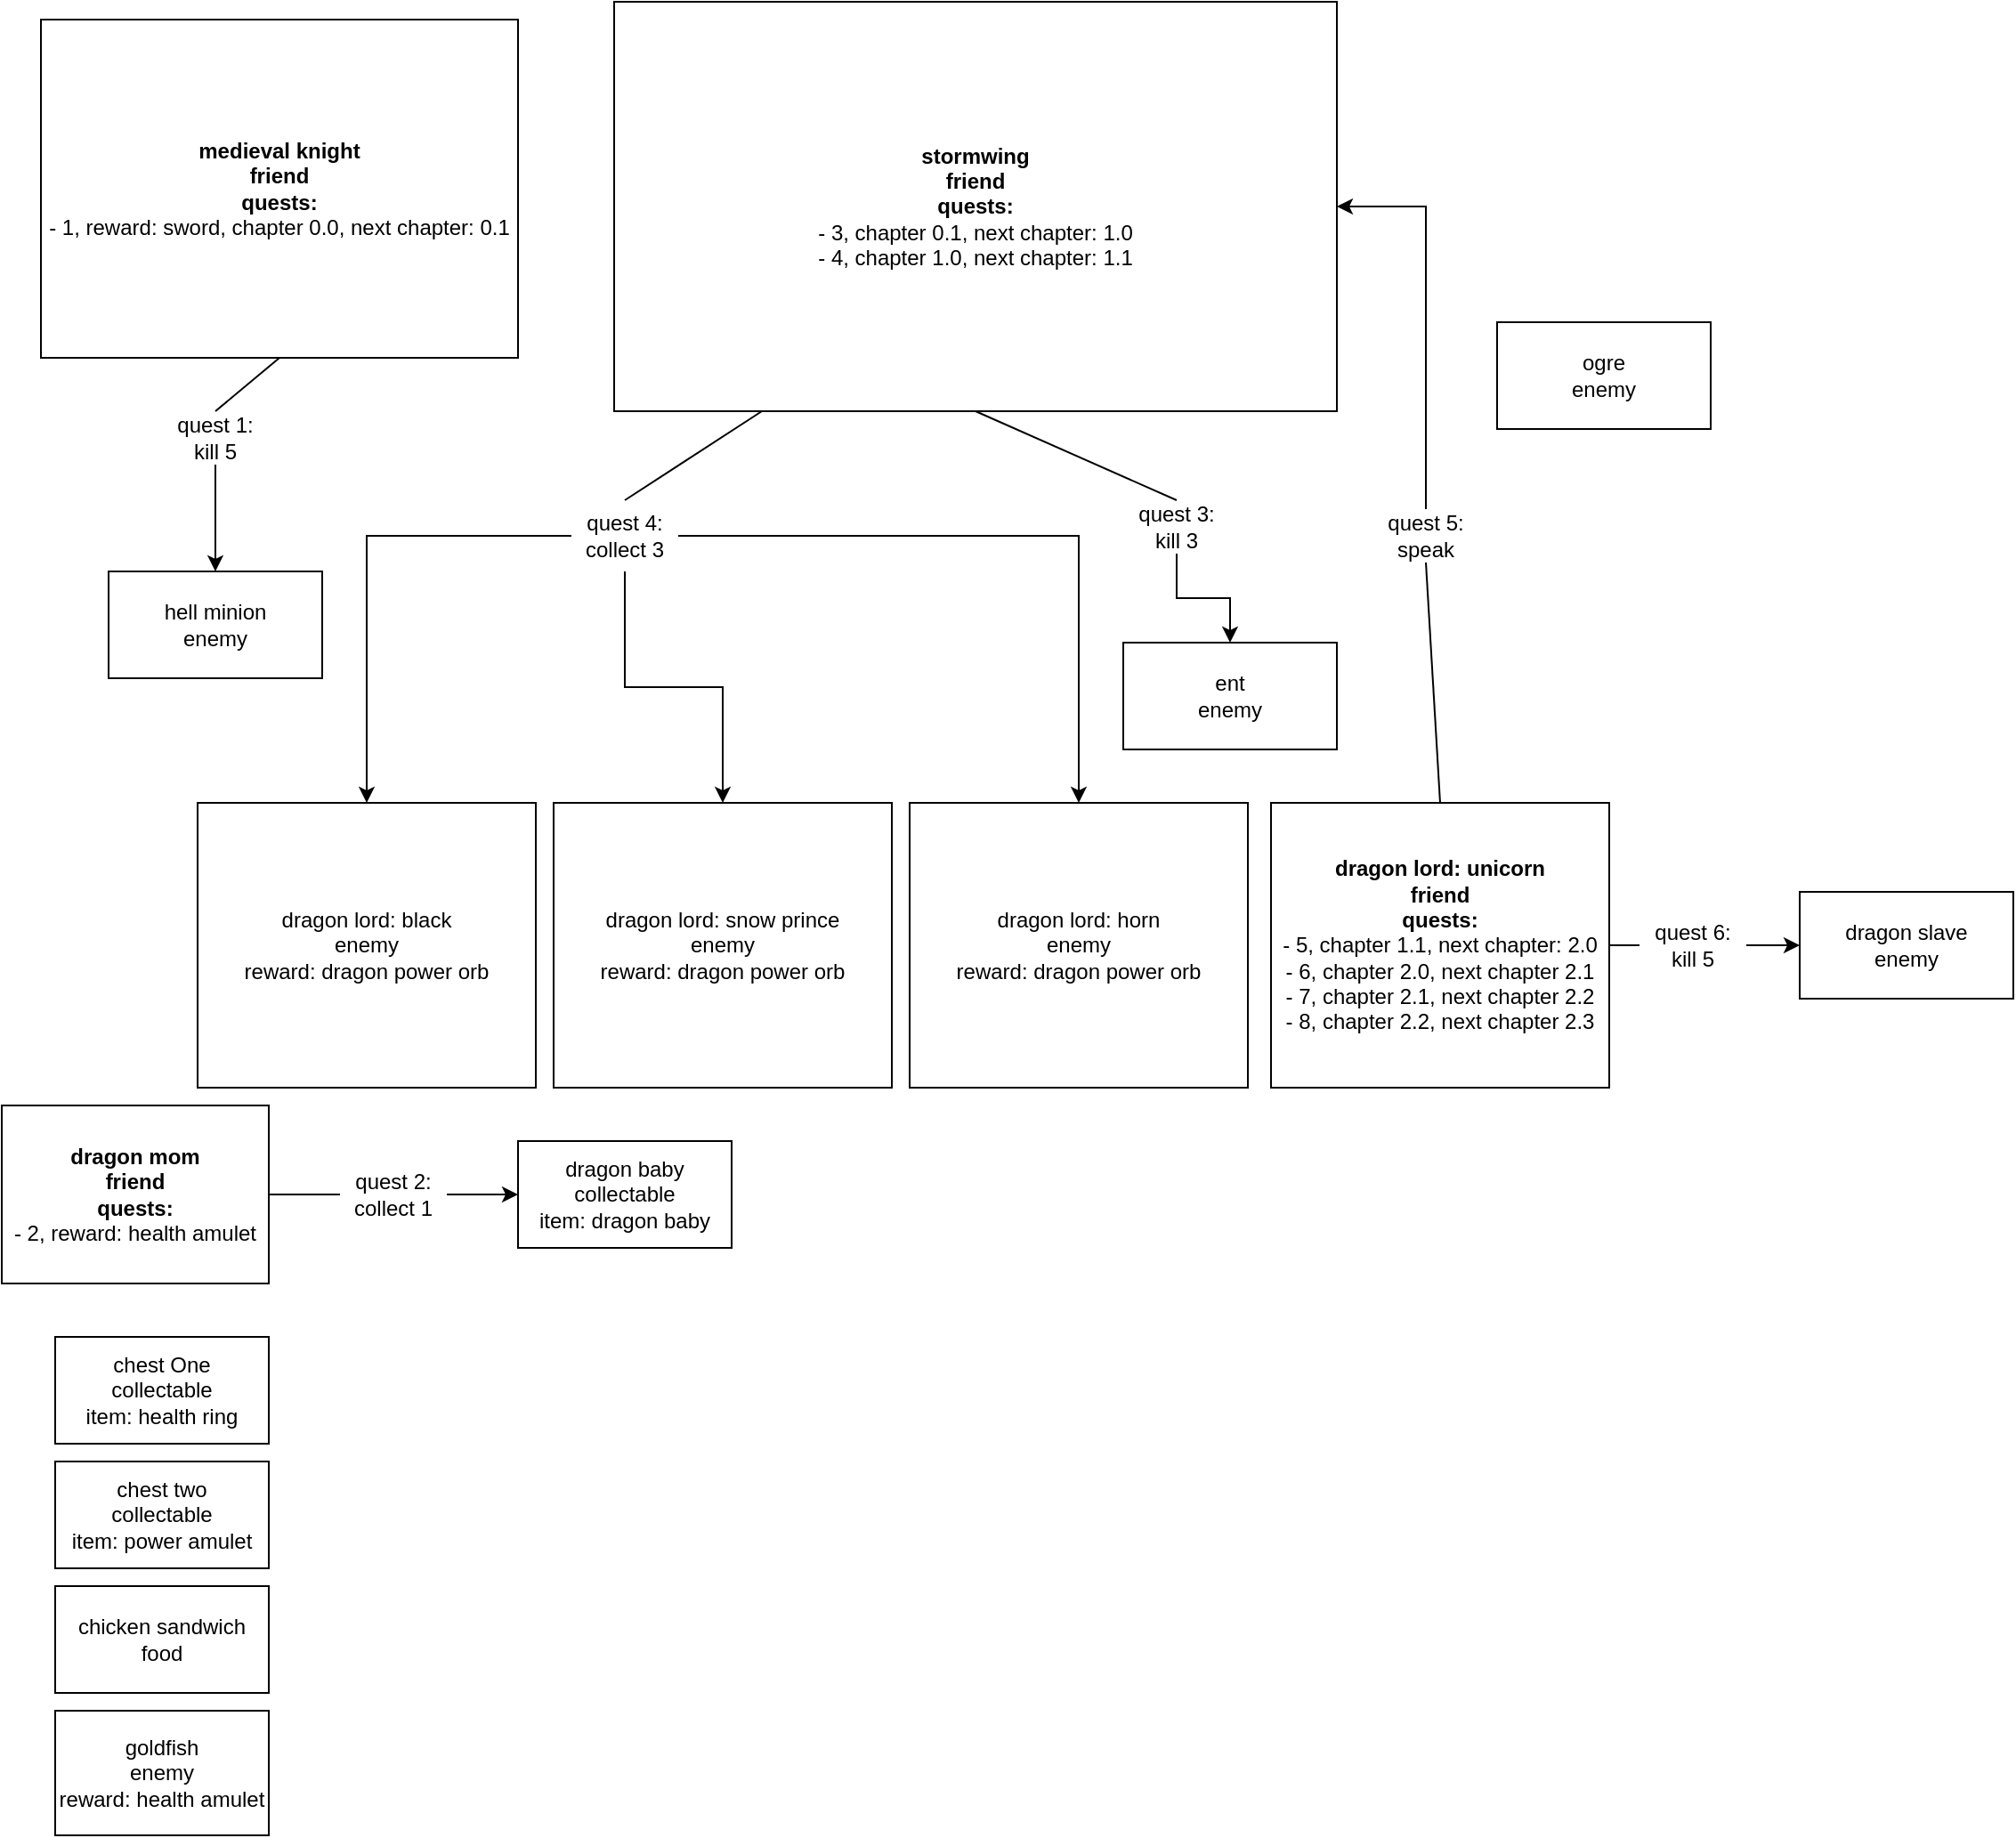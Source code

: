<mxfile version="24.6.4" type="device">
  <diagram name="1 oldal" id="Uiq4vRB8BfLM2qZy_Oot">
    <mxGraphModel dx="1362" dy="793" grid="1" gridSize="10" guides="1" tooltips="1" connect="1" arrows="1" fold="1" page="1" pageScale="1" pageWidth="827" pageHeight="1169" math="0" shadow="0">
      <root>
        <mxCell id="0" />
        <mxCell id="1" parent="0" />
        <mxCell id="io6slPMdRA6OT_VzWNtm-1" value="&lt;b&gt;medieval knight&lt;/b&gt;&lt;div&gt;&lt;b&gt;friend&lt;/b&gt;&lt;/div&gt;&lt;div&gt;&lt;b&gt;quests:&lt;/b&gt;&lt;/div&gt;&lt;div&gt;- 1, reward: sword, chapter 0.0, next chapter: 0.1&lt;/div&gt;" style="rounded=0;whiteSpace=wrap;html=1;" parent="1" vertex="1">
          <mxGeometry x="32" y="40" width="268" height="190" as="geometry" />
        </mxCell>
        <mxCell id="io6slPMdRA6OT_VzWNtm-2" value="&lt;b&gt;stormwing&lt;/b&gt;&lt;div&gt;&lt;b&gt;friend&lt;/b&gt;&lt;/div&gt;&lt;div&gt;&lt;b&gt;quests:&lt;/b&gt;&lt;/div&gt;&lt;div&gt;- 3, chapter 0.1, next chapter: 1.0&lt;/div&gt;&lt;div&gt;- 4, chapter 1.0, next chapter: 1.1&lt;/div&gt;" style="rounded=0;whiteSpace=wrap;html=1;" parent="1" vertex="1">
          <mxGeometry x="354" y="30" width="406" height="230" as="geometry" />
        </mxCell>
        <mxCell id="io6slPMdRA6OT_VzWNtm-3" value="&lt;div&gt;dragon lord: black&lt;/div&gt;&lt;div&gt;enemy&lt;/div&gt;&lt;div&gt;reward: dragon power orb&lt;/div&gt;" style="rounded=0;whiteSpace=wrap;html=1;" parent="1" vertex="1">
          <mxGeometry x="120" y="480" width="190" height="160" as="geometry" />
        </mxCell>
        <mxCell id="io6slPMdRA6OT_VzWNtm-4" value="&lt;div&gt;dragon lord: snow prince&lt;/div&gt;&lt;div&gt;enemy&lt;/div&gt;&lt;div&gt;reward: dragon power orb&lt;/div&gt;" style="rounded=0;whiteSpace=wrap;html=1;" parent="1" vertex="1">
          <mxGeometry x="320" y="480" width="190" height="160" as="geometry" />
        </mxCell>
        <mxCell id="io6slPMdRA6OT_VzWNtm-5" value="goldfish&lt;div&gt;enemy&lt;/div&gt;&lt;div&gt;reward: health amulet&lt;/div&gt;" style="rounded=0;whiteSpace=wrap;html=1;" parent="1" vertex="1">
          <mxGeometry x="40" y="990" width="120" height="70" as="geometry" />
        </mxCell>
        <mxCell id="io6slPMdRA6OT_VzWNtm-6" value="&lt;div&gt;dragon lord: horn&lt;/div&gt;&lt;div&gt;enemy&lt;/div&gt;&lt;div&gt;reward: dragon power orb&lt;/div&gt;" style="rounded=0;whiteSpace=wrap;html=1;" parent="1" vertex="1">
          <mxGeometry x="520" y="480" width="190" height="160" as="geometry" />
        </mxCell>
        <mxCell id="io6slPMdRA6OT_VzWNtm-7" value="&lt;b&gt;dragon mom&lt;/b&gt;&lt;div&gt;&lt;b&gt;friend&lt;/b&gt;&lt;/div&gt;&lt;div&gt;&lt;b&gt;quests:&lt;/b&gt;&lt;/div&gt;&lt;div&gt;- 2, reward: health amulet&lt;/div&gt;" style="rounded=0;whiteSpace=wrap;html=1;" parent="1" vertex="1">
          <mxGeometry x="10" y="650" width="150" height="100" as="geometry" />
        </mxCell>
        <mxCell id="gBDa-EU5gLYB8D9piGnj-2" style="edgeStyle=orthogonalEdgeStyle;rounded=0;orthogonalLoop=1;jettySize=auto;html=1;entryX=1;entryY=0.5;entryDx=0;entryDy=0;exitX=0.5;exitY=0;exitDx=0;exitDy=0;" edge="1" parent="1" source="gBDa-EU5gLYB8D9piGnj-3" target="io6slPMdRA6OT_VzWNtm-2">
          <mxGeometry relative="1" as="geometry" />
        </mxCell>
        <mxCell id="io6slPMdRA6OT_VzWNtm-8" value="&lt;b&gt;dragon lord: unicorn&lt;/b&gt;&lt;div&gt;&lt;b&gt;friend&lt;/b&gt;&lt;/div&gt;&lt;div&gt;&lt;b&gt;quests:&lt;/b&gt;&lt;/div&gt;&lt;div&gt;- 5, chapter 1.1, next chapter: 2.0&lt;/div&gt;&lt;div&gt;- 6, chapter 2.0, next chapter 2.1&lt;/div&gt;&lt;div&gt;- 7, chapter 2.1, next chapter 2.2&lt;/div&gt;&lt;div&gt;- 8, chapter 2.2, next chapter 2.3&lt;/div&gt;" style="rounded=0;whiteSpace=wrap;html=1;" parent="1" vertex="1">
          <mxGeometry x="723" y="480" width="190" height="160" as="geometry" />
        </mxCell>
        <mxCell id="io6slPMdRA6OT_VzWNtm-9" value="hell minion&lt;div&gt;enemy&lt;/div&gt;" style="rounded=0;whiteSpace=wrap;html=1;" parent="1" vertex="1">
          <mxGeometry x="70" y="350" width="120" height="60" as="geometry" />
        </mxCell>
        <mxCell id="io6slPMdRA6OT_VzWNtm-11" value="" style="edgeStyle=orthogonalEdgeStyle;rounded=0;orthogonalLoop=1;jettySize=auto;html=1;exitX=0.5;exitY=1;exitDx=0;exitDy=0;" parent="1" source="io6slPMdRA6OT_VzWNtm-14" target="io6slPMdRA6OT_VzWNtm-9" edge="1">
          <mxGeometry relative="1" as="geometry">
            <mxPoint x="100" y="100" as="sourcePoint" />
            <mxPoint x="102" y="135" as="targetPoint" />
          </mxGeometry>
        </mxCell>
        <mxCell id="io6slPMdRA6OT_VzWNtm-14" value="quest 1: kill 5" style="text;html=1;align=center;verticalAlign=middle;whiteSpace=wrap;rounded=0;" parent="1" vertex="1">
          <mxGeometry x="100" y="260" width="60" height="30" as="geometry" />
        </mxCell>
        <mxCell id="io6slPMdRA6OT_VzWNtm-18" value="" style="endArrow=none;html=1;rounded=0;entryX=0.5;entryY=1;entryDx=0;entryDy=0;exitX=0.5;exitY=0;exitDx=0;exitDy=0;" parent="1" source="io6slPMdRA6OT_VzWNtm-14" target="io6slPMdRA6OT_VzWNtm-1" edge="1">
          <mxGeometry width="50" height="50" relative="1" as="geometry">
            <mxPoint x="390" y="430" as="sourcePoint" />
            <mxPoint x="440" y="380" as="targetPoint" />
            <Array as="points" />
          </mxGeometry>
        </mxCell>
        <mxCell id="io6slPMdRA6OT_VzWNtm-20" value="ent&lt;div&gt;enemy&lt;/div&gt;" style="rounded=0;whiteSpace=wrap;html=1;" parent="1" vertex="1">
          <mxGeometry x="640" y="390" width="120" height="60" as="geometry" />
        </mxCell>
        <mxCell id="io6slPMdRA6OT_VzWNtm-21" value="" style="endArrow=none;html=1;rounded=0;entryX=0.5;entryY=1;entryDx=0;entryDy=0;exitX=0.5;exitY=0;exitDx=0;exitDy=0;" parent="1" source="io6slPMdRA6OT_VzWNtm-22" target="io6slPMdRA6OT_VzWNtm-2" edge="1">
          <mxGeometry width="50" height="50" relative="1" as="geometry">
            <mxPoint x="140" y="270" as="sourcePoint" />
            <mxPoint x="176" y="240" as="targetPoint" />
            <Array as="points" />
          </mxGeometry>
        </mxCell>
        <mxCell id="io6slPMdRA6OT_VzWNtm-25" value="" style="edgeStyle=orthogonalEdgeStyle;rounded=0;orthogonalLoop=1;jettySize=auto;html=1;" parent="1" source="io6slPMdRA6OT_VzWNtm-22" target="io6slPMdRA6OT_VzWNtm-20" edge="1">
          <mxGeometry relative="1" as="geometry" />
        </mxCell>
        <mxCell id="io6slPMdRA6OT_VzWNtm-22" value="quest 3: kill 3" style="text;html=1;align=center;verticalAlign=middle;whiteSpace=wrap;rounded=0;" parent="1" vertex="1">
          <mxGeometry x="640" y="310" width="60" height="30" as="geometry" />
        </mxCell>
        <mxCell id="io6slPMdRA6OT_VzWNtm-26" value="dragon baby&lt;div&gt;collectable&lt;/div&gt;&lt;div&gt;item: dragon baby&lt;/div&gt;" style="rounded=0;whiteSpace=wrap;html=1;" parent="1" vertex="1">
          <mxGeometry x="300" y="670" width="120" height="60" as="geometry" />
        </mxCell>
        <mxCell id="io6slPMdRA6OT_VzWNtm-27" value="&lt;div&gt;chest two&lt;/div&gt;&lt;div&gt;collectable&lt;/div&gt;&lt;div&gt;item: power amulet&lt;/div&gt;" style="rounded=0;whiteSpace=wrap;html=1;" parent="1" vertex="1">
          <mxGeometry x="40" y="850" width="120" height="60" as="geometry" />
        </mxCell>
        <mxCell id="io6slPMdRA6OT_VzWNtm-28" value="chest One&lt;div&gt;collectable&lt;/div&gt;&lt;div&gt;item: health ring&lt;/div&gt;" style="rounded=0;whiteSpace=wrap;html=1;" parent="1" vertex="1">
          <mxGeometry x="40" y="780" width="120" height="60" as="geometry" />
        </mxCell>
        <mxCell id="io6slPMdRA6OT_VzWNtm-29" value="" style="endArrow=none;html=1;rounded=0;exitX=1;exitY=0.5;exitDx=0;exitDy=0;entryX=0;entryY=0.5;entryDx=0;entryDy=0;" parent="1" source="io6slPMdRA6OT_VzWNtm-7" target="io6slPMdRA6OT_VzWNtm-30" edge="1">
          <mxGeometry width="50" height="50" relative="1" as="geometry">
            <mxPoint x="170" y="710" as="sourcePoint" />
            <mxPoint x="220" y="660" as="targetPoint" />
          </mxGeometry>
        </mxCell>
        <mxCell id="io6slPMdRA6OT_VzWNtm-31" style="edgeStyle=orthogonalEdgeStyle;rounded=0;orthogonalLoop=1;jettySize=auto;html=1;exitX=1;exitY=0.5;exitDx=0;exitDy=0;" parent="1" source="io6slPMdRA6OT_VzWNtm-30" target="io6slPMdRA6OT_VzWNtm-26" edge="1">
          <mxGeometry relative="1" as="geometry" />
        </mxCell>
        <mxCell id="io6slPMdRA6OT_VzWNtm-30" value="quest 2:&lt;div&gt;collect 1&lt;/div&gt;" style="text;html=1;align=center;verticalAlign=middle;whiteSpace=wrap;rounded=0;" parent="1" vertex="1">
          <mxGeometry x="200" y="685" width="60" height="30" as="geometry" />
        </mxCell>
        <mxCell id="io6slPMdRA6OT_VzWNtm-33" value="ogre&lt;div&gt;enemy&lt;/div&gt;" style="rounded=0;whiteSpace=wrap;html=1;" parent="1" vertex="1">
          <mxGeometry x="850" y="210" width="120" height="60" as="geometry" />
        </mxCell>
        <mxCell id="io6slPMdRA6OT_VzWNtm-34" value="dragon slave&lt;div&gt;enemy&lt;/div&gt;" style="rounded=0;whiteSpace=wrap;html=1;" parent="1" vertex="1">
          <mxGeometry x="1020" y="530" width="120" height="60" as="geometry" />
        </mxCell>
        <mxCell id="io6slPMdRA6OT_VzWNtm-35" value="chicken sandwich&lt;div&gt;food&lt;/div&gt;" style="rounded=0;whiteSpace=wrap;html=1;" parent="1" vertex="1">
          <mxGeometry x="40" y="920" width="120" height="60" as="geometry" />
        </mxCell>
        <mxCell id="KZHnJ-V21HNgsZF85aE5-1" value="" style="endArrow=none;html=1;rounded=0;exitX=0.5;exitY=0;exitDx=0;exitDy=0;" parent="1" source="KZHnJ-V21HNgsZF85aE5-2" edge="1">
          <mxGeometry width="50" height="50" relative="1" as="geometry">
            <mxPoint x="387" y="310" as="sourcePoint" />
            <mxPoint x="437" y="260" as="targetPoint" />
          </mxGeometry>
        </mxCell>
        <mxCell id="KZHnJ-V21HNgsZF85aE5-4" style="edgeStyle=orthogonalEdgeStyle;rounded=0;orthogonalLoop=1;jettySize=auto;html=1;" parent="1" source="KZHnJ-V21HNgsZF85aE5-2" target="io6slPMdRA6OT_VzWNtm-3" edge="1">
          <mxGeometry relative="1" as="geometry" />
        </mxCell>
        <mxCell id="KZHnJ-V21HNgsZF85aE5-5" style="edgeStyle=orthogonalEdgeStyle;rounded=0;orthogonalLoop=1;jettySize=auto;html=1;entryX=0.5;entryY=0;entryDx=0;entryDy=0;" parent="1" source="KZHnJ-V21HNgsZF85aE5-2" target="io6slPMdRA6OT_VzWNtm-4" edge="1">
          <mxGeometry relative="1" as="geometry" />
        </mxCell>
        <mxCell id="KZHnJ-V21HNgsZF85aE5-6" style="edgeStyle=orthogonalEdgeStyle;rounded=0;orthogonalLoop=1;jettySize=auto;html=1;" parent="1" source="KZHnJ-V21HNgsZF85aE5-2" target="io6slPMdRA6OT_VzWNtm-6" edge="1">
          <mxGeometry relative="1" as="geometry" />
        </mxCell>
        <mxCell id="KZHnJ-V21HNgsZF85aE5-2" value="quest 4: collect 3" style="text;html=1;align=center;verticalAlign=middle;whiteSpace=wrap;rounded=0;" parent="1" vertex="1">
          <mxGeometry x="330" y="310" width="60" height="40" as="geometry" />
        </mxCell>
        <mxCell id="gBDa-EU5gLYB8D9piGnj-3" value="quest 5: speak" style="text;html=1;align=center;verticalAlign=middle;whiteSpace=wrap;rounded=0;" vertex="1" parent="1">
          <mxGeometry x="780" y="315" width="60" height="30" as="geometry" />
        </mxCell>
        <mxCell id="gBDa-EU5gLYB8D9piGnj-5" value="" style="endArrow=none;html=1;rounded=0;entryX=0.5;entryY=1;entryDx=0;entryDy=0;exitX=0.5;exitY=0;exitDx=0;exitDy=0;" edge="1" parent="1" source="io6slPMdRA6OT_VzWNtm-8" target="gBDa-EU5gLYB8D9piGnj-3">
          <mxGeometry width="50" height="50" relative="1" as="geometry">
            <mxPoint x="670" y="430" as="sourcePoint" />
            <mxPoint x="800" y="380" as="targetPoint" />
          </mxGeometry>
        </mxCell>
        <mxCell id="gBDa-EU5gLYB8D9piGnj-6" value="" style="endArrow=none;html=1;rounded=0;exitX=1;exitY=0.5;exitDx=0;exitDy=0;entryX=0;entryY=0.5;entryDx=0;entryDy=0;" edge="1" parent="1" source="io6slPMdRA6OT_VzWNtm-8" target="gBDa-EU5gLYB8D9piGnj-7">
          <mxGeometry width="50" height="50" relative="1" as="geometry">
            <mxPoint x="828" y="490" as="sourcePoint" />
            <mxPoint x="950" y="400" as="targetPoint" />
          </mxGeometry>
        </mxCell>
        <mxCell id="gBDa-EU5gLYB8D9piGnj-8" style="edgeStyle=orthogonalEdgeStyle;rounded=0;orthogonalLoop=1;jettySize=auto;html=1;entryX=0;entryY=0.5;entryDx=0;entryDy=0;" edge="1" parent="1" source="gBDa-EU5gLYB8D9piGnj-7" target="io6slPMdRA6OT_VzWNtm-34">
          <mxGeometry relative="1" as="geometry" />
        </mxCell>
        <mxCell id="gBDa-EU5gLYB8D9piGnj-7" value="quest 6&lt;span style=&quot;background-color: initial;&quot;&gt;: kill 5&lt;/span&gt;" style="text;html=1;align=center;verticalAlign=middle;whiteSpace=wrap;rounded=0;" vertex="1" parent="1">
          <mxGeometry x="930" y="545" width="60" height="30" as="geometry" />
        </mxCell>
      </root>
    </mxGraphModel>
  </diagram>
</mxfile>
